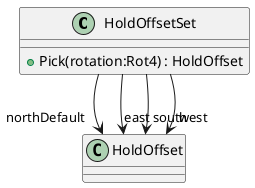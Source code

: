 @startuml
class HoldOffsetSet {
    + Pick(rotation:Rot4) : HoldOffset
}
HoldOffsetSet --> "northDefault" HoldOffset
HoldOffsetSet --> "east" HoldOffset
HoldOffsetSet --> "south" HoldOffset
HoldOffsetSet --> "west" HoldOffset
@enduml
